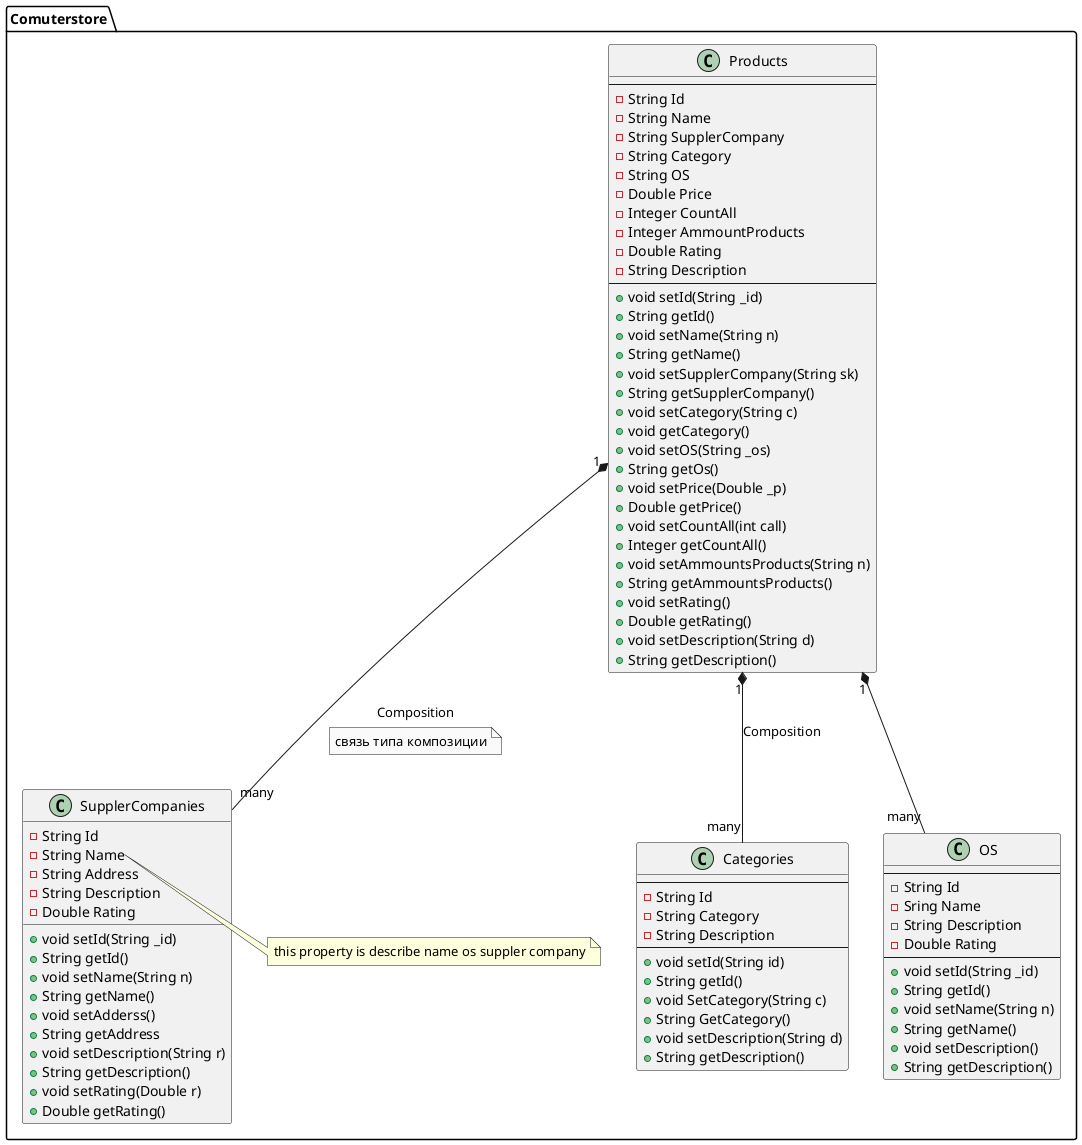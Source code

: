 @startuml
package Comuterstore{
    class Products {
        ----
        - String Id 
        - String Name
        - String SupplerCompany
        - String Category
        - String OS
        - Double Price
        - Integer CountAll
        - Integer AmmountProducts
        - Double Rating
        - String Description
        ----
        + void setId(String _id)
        + String getId()
        + void setName(String n)
        + String getName()
        + void setSupplerCompany(String sk)
        + String getSupplerCompany()
        + void setCategory(String c)
        + void getCategory()
        + void setOS(String _os)
        + String getOs()
        + void setPrice(Double _p)
        + Double getPrice()
        + void setCountAll(int call)
        + Integer getCountAll()
        + void setAmmountsProducts(String n)
        + String getAmmountsProducts()
        + void setRating()
        + Double getRating()
        + void setDescription(String d)
        + String getDescription()
    }
    class Categories{
        ----
        - String Id
        - String Category
        - String Description
        ----
        + void setId(String id)
        + String getId()
        + void SetCategory(String c)
        + String GetCategory()
        + void setDescription(String d)
        + String getDescription()
    }
    class OS{
        ----
        - String Id
        - Sring Name
        - String Description
        - Double Rating
        ----
        + void setId(String _id)
        + String getId()
        + void setName(String n)
        + String getName()
        + void setDescription()
        + String getDescription()
    }
    class SupplerCompanies{
    
       {field} - String Id
       {field} - String Name
       {field} - String Address
       {field} - String Description
       {field} - Double Rating
       {method} + void setId(String _id)
       {method} + String getId()
       {method} + void setName(String n)
       {method} + String getName()
       {method} + void setAdderss()
       {method} + String getAddress
       {method} + void setDescription(String r)
       {method} + String getDescription()
       {method} + void setRating(Double r)
       {method} + Double getRating()
    }
    note right of SupplerCompanies::Name
        this property is describe name os suppler company
    end note
    Products "1" *-- "many" SupplerCompanies: Composition
    note on link #fafafa: связь типа композиции 
    Products "1" *-- "many" OS
    Products "1" *-- "many" Categories: Composition
}
@enduml